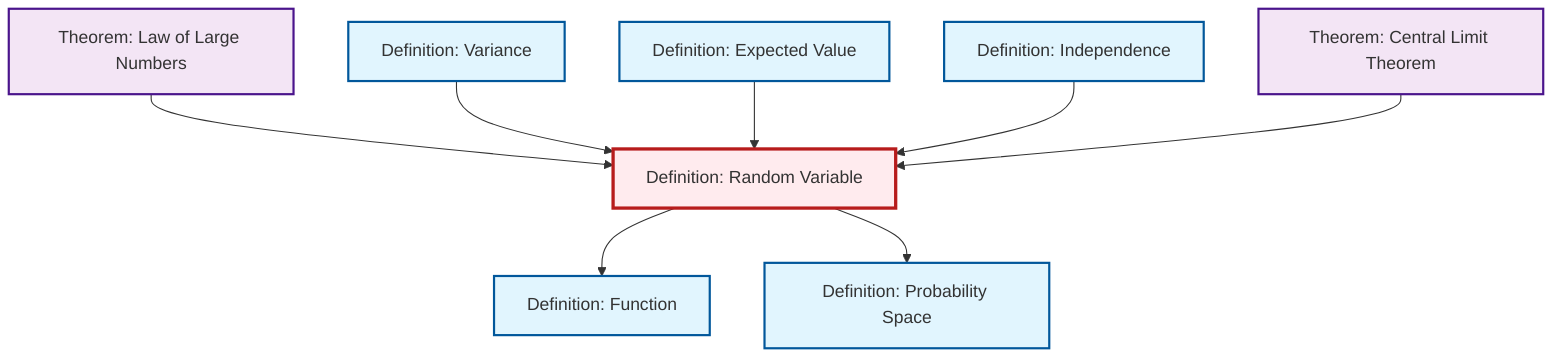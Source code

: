 graph TD
    classDef definition fill:#e1f5fe,stroke:#01579b,stroke-width:2px
    classDef theorem fill:#f3e5f5,stroke:#4a148c,stroke-width:2px
    classDef axiom fill:#fff3e0,stroke:#e65100,stroke-width:2px
    classDef example fill:#e8f5e9,stroke:#1b5e20,stroke-width:2px
    classDef current fill:#ffebee,stroke:#b71c1c,stroke-width:3px
    thm-central-limit["Theorem: Central Limit Theorem"]:::theorem
    thm-law-of-large-numbers["Theorem: Law of Large Numbers"]:::theorem
    def-expectation["Definition: Expected Value"]:::definition
    def-probability-space["Definition: Probability Space"]:::definition
    def-random-variable["Definition: Random Variable"]:::definition
    def-variance["Definition: Variance"]:::definition
    def-function["Definition: Function"]:::definition
    def-independence["Definition: Independence"]:::definition
    def-random-variable --> def-function
    thm-law-of-large-numbers --> def-random-variable
    def-variance --> def-random-variable
    def-expectation --> def-random-variable
    def-independence --> def-random-variable
    thm-central-limit --> def-random-variable
    def-random-variable --> def-probability-space
    class def-random-variable current
